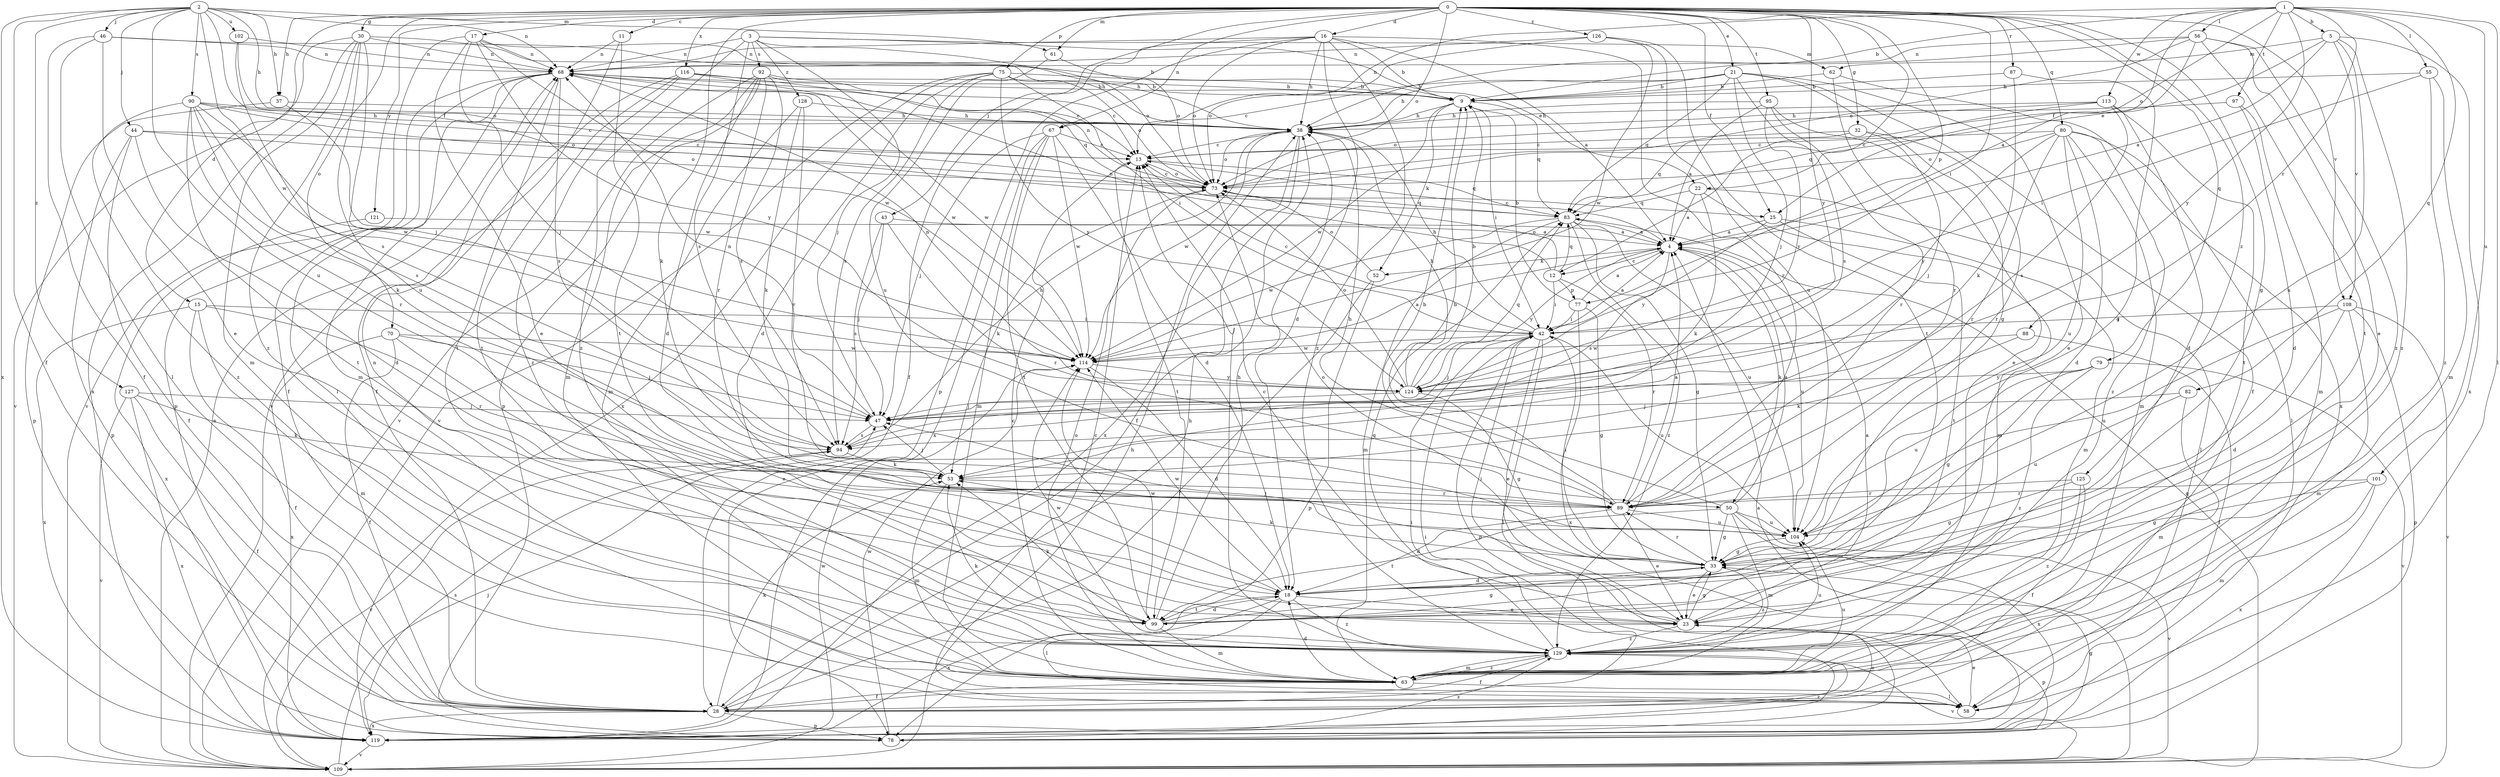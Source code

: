 strict digraph  {
0;
1;
2;
3;
4;
5;
9;
11;
12;
13;
15;
16;
17;
18;
21;
22;
23;
25;
28;
30;
32;
33;
37;
38;
42;
43;
44;
46;
47;
50;
52;
53;
55;
56;
58;
61;
62;
63;
67;
68;
70;
73;
75;
77;
78;
79;
80;
82;
83;
87;
88;
89;
90;
92;
94;
95;
97;
99;
101;
102;
104;
108;
109;
113;
114;
116;
119;
121;
124;
125;
126;
127;
128;
129;
0 -> 11  [label=c];
0 -> 12  [label=c];
0 -> 15  [label=d];
0 -> 16  [label=d];
0 -> 17  [label=d];
0 -> 21  [label=e];
0 -> 25  [label=f];
0 -> 30  [label=g];
0 -> 32  [label=g];
0 -> 33  [label=g];
0 -> 37  [label=h];
0 -> 42  [label=i];
0 -> 43  [label=j];
0 -> 50  [label=k];
0 -> 61  [label=m];
0 -> 67  [label=n];
0 -> 70  [label=o];
0 -> 73  [label=o];
0 -> 75  [label=p];
0 -> 77  [label=p];
0 -> 79  [label=q];
0 -> 80  [label=q];
0 -> 87  [label=r];
0 -> 95  [label=t];
0 -> 108  [label=v];
0 -> 116  [label=x];
0 -> 121  [label=y];
0 -> 124  [label=y];
0 -> 125  [label=z];
0 -> 126  [label=z];
1 -> 5  [label=b];
1 -> 9  [label=b];
1 -> 25  [label=f];
1 -> 55  [label=l];
1 -> 56  [label=l];
1 -> 58  [label=l];
1 -> 67  [label=n];
1 -> 73  [label=o];
1 -> 82  [label=q];
1 -> 88  [label=r];
1 -> 97  [label=t];
1 -> 101  [label=u];
1 -> 113  [label=w];
1 -> 124  [label=y];
2 -> 25  [label=f];
2 -> 28  [label=f];
2 -> 37  [label=h];
2 -> 38  [label=h];
2 -> 44  [label=j];
2 -> 46  [label=j];
2 -> 61  [label=m];
2 -> 68  [label=n];
2 -> 90  [label=s];
2 -> 102  [label=u];
2 -> 104  [label=u];
2 -> 114  [label=w];
2 -> 119  [label=x];
2 -> 127  [label=z];
3 -> 22  [label=e];
3 -> 47  [label=j];
3 -> 62  [label=m];
3 -> 68  [label=n];
3 -> 73  [label=o];
3 -> 92  [label=s];
3 -> 94  [label=s];
3 -> 128  [label=z];
3 -> 129  [label=z];
4 -> 12  [label=c];
4 -> 13  [label=c];
4 -> 50  [label=k];
4 -> 52  [label=k];
4 -> 94  [label=s];
4 -> 104  [label=u];
4 -> 124  [label=y];
5 -> 4  [label=a];
5 -> 22  [label=e];
5 -> 62  [label=m];
5 -> 104  [label=u];
5 -> 108  [label=v];
5 -> 119  [label=x];
5 -> 129  [label=z];
9 -> 38  [label=h];
9 -> 42  [label=i];
9 -> 52  [label=k];
9 -> 83  [label=q];
9 -> 114  [label=w];
11 -> 68  [label=n];
11 -> 99  [label=t];
11 -> 109  [label=v];
12 -> 42  [label=i];
12 -> 68  [label=n];
12 -> 73  [label=o];
12 -> 77  [label=p];
12 -> 83  [label=q];
12 -> 89  [label=r];
13 -> 73  [label=o];
13 -> 83  [label=q];
13 -> 99  [label=t];
15 -> 28  [label=f];
15 -> 42  [label=i];
15 -> 63  [label=m];
15 -> 89  [label=r];
15 -> 119  [label=x];
16 -> 4  [label=a];
16 -> 9  [label=b];
16 -> 18  [label=d];
16 -> 28  [label=f];
16 -> 38  [label=h];
16 -> 68  [label=n];
16 -> 73  [label=o];
16 -> 78  [label=p];
16 -> 89  [label=r];
16 -> 129  [label=z];
17 -> 23  [label=e];
17 -> 38  [label=h];
17 -> 47  [label=j];
17 -> 68  [label=n];
17 -> 109  [label=v];
17 -> 114  [label=w];
17 -> 124  [label=y];
18 -> 23  [label=e];
18 -> 58  [label=l];
18 -> 99  [label=t];
18 -> 114  [label=w];
18 -> 119  [label=x];
18 -> 129  [label=z];
21 -> 9  [label=b];
21 -> 13  [label=c];
21 -> 23  [label=e];
21 -> 28  [label=f];
21 -> 33  [label=g];
21 -> 38  [label=h];
21 -> 47  [label=j];
21 -> 83  [label=q];
21 -> 94  [label=s];
22 -> 4  [label=a];
22 -> 53  [label=k];
22 -> 58  [label=l];
22 -> 63  [label=m];
22 -> 83  [label=q];
23 -> 4  [label=a];
23 -> 13  [label=c];
23 -> 33  [label=g];
23 -> 42  [label=i];
23 -> 78  [label=p];
23 -> 129  [label=z];
25 -> 4  [label=a];
25 -> 63  [label=m];
25 -> 99  [label=t];
25 -> 124  [label=y];
28 -> 23  [label=e];
28 -> 38  [label=h];
28 -> 42  [label=i];
28 -> 53  [label=k];
28 -> 78  [label=p];
28 -> 119  [label=x];
30 -> 38  [label=h];
30 -> 47  [label=j];
30 -> 63  [label=m];
30 -> 68  [label=n];
30 -> 104  [label=u];
30 -> 109  [label=v];
30 -> 119  [label=x];
30 -> 129  [label=z];
32 -> 13  [label=c];
32 -> 47  [label=j];
32 -> 83  [label=q];
32 -> 89  [label=r];
33 -> 18  [label=d];
33 -> 23  [label=e];
33 -> 42  [label=i];
33 -> 47  [label=j];
33 -> 53  [label=k];
33 -> 73  [label=o];
33 -> 89  [label=r];
33 -> 129  [label=z];
37 -> 38  [label=h];
37 -> 78  [label=p];
37 -> 114  [label=w];
38 -> 13  [label=c];
38 -> 28  [label=f];
38 -> 73  [label=o];
38 -> 114  [label=w];
38 -> 119  [label=x];
42 -> 4  [label=a];
42 -> 13  [label=c];
42 -> 23  [label=e];
42 -> 38  [label=h];
42 -> 47  [label=j];
42 -> 58  [label=l];
42 -> 78  [label=p];
42 -> 104  [label=u];
42 -> 114  [label=w];
43 -> 4  [label=a];
43 -> 47  [label=j];
43 -> 89  [label=r];
43 -> 94  [label=s];
44 -> 13  [label=c];
44 -> 18  [label=d];
44 -> 28  [label=f];
44 -> 73  [label=o];
44 -> 78  [label=p];
46 -> 9  [label=b];
46 -> 23  [label=e];
46 -> 28  [label=f];
46 -> 58  [label=l];
46 -> 68  [label=n];
47 -> 68  [label=n];
47 -> 94  [label=s];
50 -> 4  [label=a];
50 -> 9  [label=b];
50 -> 33  [label=g];
50 -> 63  [label=m];
50 -> 99  [label=t];
50 -> 104  [label=u];
50 -> 109  [label=v];
50 -> 119  [label=x];
52 -> 28  [label=f];
52 -> 73  [label=o];
52 -> 78  [label=p];
53 -> 47  [label=j];
53 -> 63  [label=m];
53 -> 89  [label=r];
55 -> 9  [label=b];
55 -> 42  [label=i];
55 -> 63  [label=m];
55 -> 129  [label=z];
56 -> 4  [label=a];
56 -> 23  [label=e];
56 -> 38  [label=h];
56 -> 68  [label=n];
56 -> 73  [label=o];
56 -> 99  [label=t];
56 -> 129  [label=z];
58 -> 13  [label=c];
58 -> 23  [label=e];
61 -> 73  [label=o];
61 -> 104  [label=u];
62 -> 9  [label=b];
62 -> 89  [label=r];
62 -> 119  [label=x];
63 -> 13  [label=c];
63 -> 18  [label=d];
63 -> 28  [label=f];
63 -> 58  [label=l];
63 -> 73  [label=o];
63 -> 104  [label=u];
63 -> 129  [label=z];
67 -> 13  [label=c];
67 -> 18  [label=d];
67 -> 47  [label=j];
67 -> 63  [label=m];
67 -> 99  [label=t];
67 -> 114  [label=w];
67 -> 119  [label=x];
68 -> 9  [label=b];
68 -> 13  [label=c];
68 -> 28  [label=f];
68 -> 58  [label=l];
68 -> 63  [label=m];
68 -> 78  [label=p];
68 -> 94  [label=s];
68 -> 99  [label=t];
68 -> 114  [label=w];
70 -> 23  [label=e];
70 -> 28  [label=f];
70 -> 47  [label=j];
70 -> 114  [label=w];
70 -> 119  [label=x];
73 -> 13  [label=c];
73 -> 53  [label=k];
73 -> 68  [label=n];
73 -> 83  [label=q];
75 -> 9  [label=b];
75 -> 18  [label=d];
75 -> 42  [label=i];
75 -> 73  [label=o];
75 -> 94  [label=s];
75 -> 109  [label=v];
75 -> 119  [label=x];
75 -> 124  [label=y];
77 -> 4  [label=a];
77 -> 9  [label=b];
77 -> 33  [label=g];
77 -> 42  [label=i];
77 -> 119  [label=x];
78 -> 33  [label=g];
78 -> 114  [label=w];
78 -> 129  [label=z];
79 -> 33  [label=g];
79 -> 104  [label=u];
79 -> 109  [label=v];
79 -> 124  [label=y];
79 -> 129  [label=z];
80 -> 13  [label=c];
80 -> 18  [label=d];
80 -> 58  [label=l];
80 -> 63  [label=m];
80 -> 73  [label=o];
80 -> 89  [label=r];
80 -> 104  [label=u];
80 -> 124  [label=y];
80 -> 129  [label=z];
82 -> 47  [label=j];
82 -> 63  [label=m];
82 -> 104  [label=u];
83 -> 4  [label=a];
83 -> 33  [label=g];
83 -> 63  [label=m];
83 -> 104  [label=u];
83 -> 114  [label=w];
83 -> 129  [label=z];
87 -> 9  [label=b];
87 -> 33  [label=g];
87 -> 53  [label=k];
88 -> 53  [label=k];
88 -> 58  [label=l];
88 -> 114  [label=w];
89 -> 4  [label=a];
89 -> 9  [label=b];
89 -> 18  [label=d];
89 -> 23  [label=e];
89 -> 38  [label=h];
89 -> 104  [label=u];
90 -> 13  [label=c];
90 -> 38  [label=h];
90 -> 53  [label=k];
90 -> 73  [label=o];
90 -> 89  [label=r];
90 -> 94  [label=s];
90 -> 99  [label=t];
90 -> 114  [label=w];
90 -> 129  [label=z];
92 -> 9  [label=b];
92 -> 13  [label=c];
92 -> 18  [label=d];
92 -> 63  [label=m];
92 -> 78  [label=p];
92 -> 89  [label=r];
92 -> 94  [label=s];
92 -> 109  [label=v];
94 -> 38  [label=h];
94 -> 53  [label=k];
94 -> 109  [label=v];
95 -> 4  [label=a];
95 -> 23  [label=e];
95 -> 38  [label=h];
95 -> 89  [label=r];
95 -> 124  [label=y];
97 -> 18  [label=d];
97 -> 38  [label=h];
97 -> 63  [label=m];
99 -> 18  [label=d];
99 -> 33  [label=g];
99 -> 38  [label=h];
99 -> 53  [label=k];
99 -> 63  [label=m];
99 -> 114  [label=w];
101 -> 33  [label=g];
101 -> 63  [label=m];
101 -> 89  [label=r];
101 -> 119  [label=x];
102 -> 68  [label=n];
102 -> 73  [label=o];
102 -> 94  [label=s];
104 -> 33  [label=g];
108 -> 18  [label=d];
108 -> 42  [label=i];
108 -> 63  [label=m];
108 -> 78  [label=p];
108 -> 104  [label=u];
108 -> 109  [label=v];
109 -> 4  [label=a];
109 -> 38  [label=h];
109 -> 47  [label=j];
109 -> 68  [label=n];
109 -> 83  [label=q];
109 -> 114  [label=w];
113 -> 18  [label=d];
113 -> 38  [label=h];
113 -> 73  [label=o];
113 -> 83  [label=q];
113 -> 94  [label=s];
113 -> 99  [label=t];
114 -> 4  [label=a];
114 -> 18  [label=d];
114 -> 124  [label=y];
116 -> 9  [label=b];
116 -> 28  [label=f];
116 -> 83  [label=q];
116 -> 99  [label=t];
116 -> 114  [label=w];
116 -> 129  [label=z];
119 -> 42  [label=i];
119 -> 94  [label=s];
119 -> 109  [label=v];
119 -> 129  [label=z];
121 -> 4  [label=a];
121 -> 119  [label=x];
124 -> 9  [label=b];
124 -> 33  [label=g];
124 -> 38  [label=h];
124 -> 47  [label=j];
124 -> 68  [label=n];
124 -> 73  [label=o];
124 -> 83  [label=q];
125 -> 28  [label=f];
125 -> 33  [label=g];
125 -> 89  [label=r];
125 -> 129  [label=z];
126 -> 68  [label=n];
126 -> 73  [label=o];
126 -> 99  [label=t];
126 -> 104  [label=u];
126 -> 114  [label=w];
127 -> 28  [label=f];
127 -> 47  [label=j];
127 -> 53  [label=k];
127 -> 109  [label=v];
127 -> 119  [label=x];
128 -> 38  [label=h];
128 -> 53  [label=k];
128 -> 63  [label=m];
128 -> 89  [label=r];
129 -> 13  [label=c];
129 -> 28  [label=f];
129 -> 53  [label=k];
129 -> 63  [label=m];
129 -> 68  [label=n];
129 -> 83  [label=q];
129 -> 104  [label=u];
129 -> 109  [label=v];
129 -> 114  [label=w];
}
